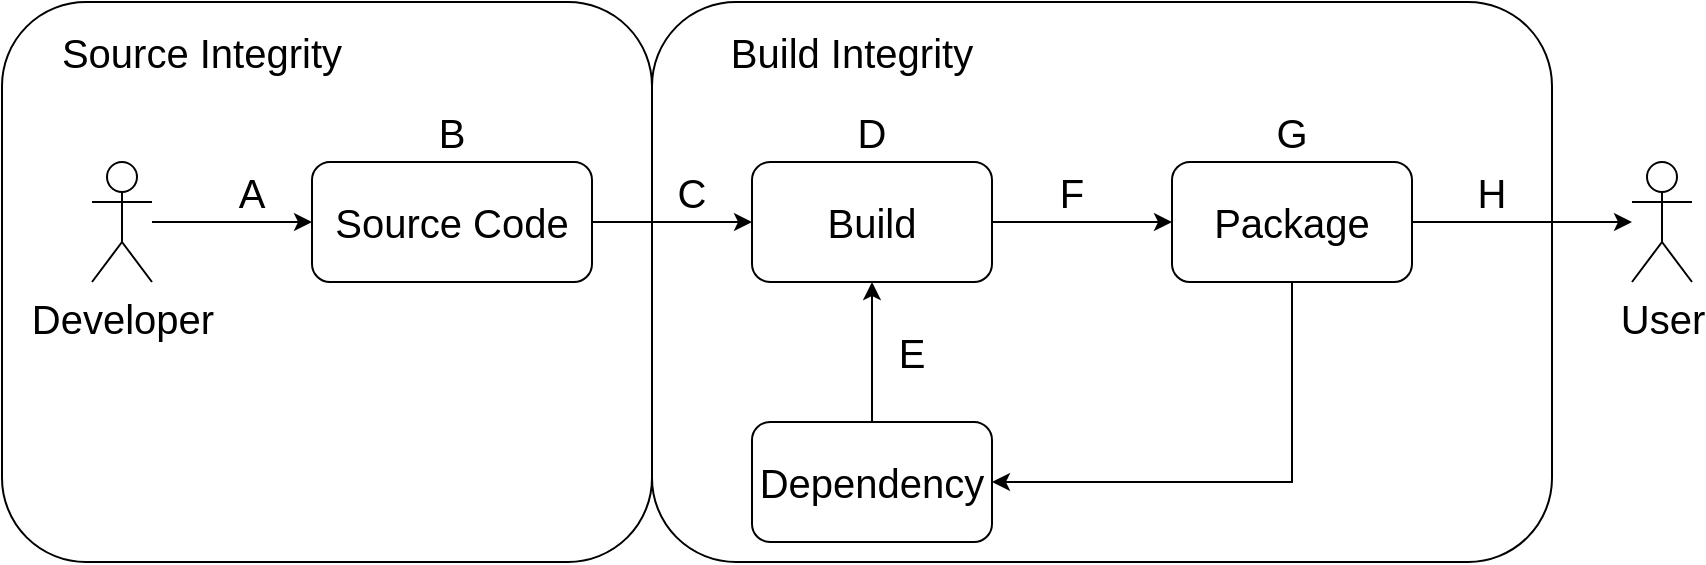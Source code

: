 <mxfile version="16.2.2" type="device"><diagram id="rve_4eaZa6S924l9bYBL" name="Page-1"><mxGraphModel dx="2062" dy="1169" grid="1" gridSize="10" guides="1" tooltips="1" connect="1" arrows="1" fold="1" page="1" pageScale="1" pageWidth="827" pageHeight="1169" math="0" shadow="0"><root><mxCell id="0"/><mxCell id="1" parent="0"/><mxCell id="38crlsfwhV7xOM9Q8cD8-18" value="" style="rounded=1;whiteSpace=wrap;html=1;fontSize=15;fillColor=none;" vertex="1" parent="1"><mxGeometry x="330" y="200" width="450" height="280" as="geometry"/></mxCell><mxCell id="38crlsfwhV7xOM9Q8cD8-17" value="" style="rounded=1;whiteSpace=wrap;html=1;fontSize=15;fillColor=none;" vertex="1" parent="1"><mxGeometry x="5" y="200" width="325" height="280" as="geometry"/></mxCell><mxCell id="38crlsfwhV7xOM9Q8cD8-10" style="edgeStyle=orthogonalEdgeStyle;rounded=0;orthogonalLoop=1;jettySize=auto;html=1;fontSize=15;" edge="1" parent="1" source="38crlsfwhV7xOM9Q8cD8-1" target="38crlsfwhV7xOM9Q8cD8-2"><mxGeometry relative="1" as="geometry"/></mxCell><mxCell id="38crlsfwhV7xOM9Q8cD8-1" value="&lt;font style=&quot;font-size: 20px&quot;&gt;Developer&lt;/font&gt;" style="shape=umlActor;verticalLabelPosition=bottom;verticalAlign=top;html=1;outlineConnect=0;" vertex="1" parent="1"><mxGeometry x="50" y="280" width="30" height="60" as="geometry"/></mxCell><mxCell id="38crlsfwhV7xOM9Q8cD8-11" style="edgeStyle=orthogonalEdgeStyle;rounded=0;orthogonalLoop=1;jettySize=auto;html=1;exitX=1;exitY=0.5;exitDx=0;exitDy=0;entryX=0;entryY=0.5;entryDx=0;entryDy=0;fontSize=15;" edge="1" parent="1" source="38crlsfwhV7xOM9Q8cD8-2" target="38crlsfwhV7xOM9Q8cD8-3"><mxGeometry relative="1" as="geometry"/></mxCell><mxCell id="38crlsfwhV7xOM9Q8cD8-2" value="&lt;font style=&quot;font-size: 20px&quot;&gt;Source Code&lt;/font&gt;" style="rounded=1;whiteSpace=wrap;html=1;fontSize=15;fillColor=none;" vertex="1" parent="1"><mxGeometry x="160" y="280" width="140" height="60" as="geometry"/></mxCell><mxCell id="38crlsfwhV7xOM9Q8cD8-12" style="edgeStyle=orthogonalEdgeStyle;rounded=0;orthogonalLoop=1;jettySize=auto;html=1;exitX=1;exitY=0.5;exitDx=0;exitDy=0;fontSize=15;" edge="1" parent="1" source="38crlsfwhV7xOM9Q8cD8-3" target="38crlsfwhV7xOM9Q8cD8-4"><mxGeometry relative="1" as="geometry"/></mxCell><mxCell id="38crlsfwhV7xOM9Q8cD8-3" value="&lt;font style=&quot;font-size: 20px&quot;&gt;Build&lt;/font&gt;" style="rounded=1;whiteSpace=wrap;html=1;fontSize=15;fillColor=none;" vertex="1" parent="1"><mxGeometry x="380" y="280" width="120" height="60" as="geometry"/></mxCell><mxCell id="38crlsfwhV7xOM9Q8cD8-13" style="edgeStyle=orthogonalEdgeStyle;rounded=0;orthogonalLoop=1;jettySize=auto;html=1;exitX=0.5;exitY=1;exitDx=0;exitDy=0;entryX=1;entryY=0.5;entryDx=0;entryDy=0;fontSize=15;" edge="1" parent="1" source="38crlsfwhV7xOM9Q8cD8-4" target="38crlsfwhV7xOM9Q8cD8-5"><mxGeometry relative="1" as="geometry"/></mxCell><mxCell id="38crlsfwhV7xOM9Q8cD8-15" style="edgeStyle=orthogonalEdgeStyle;rounded=0;orthogonalLoop=1;jettySize=auto;html=1;fontSize=15;" edge="1" parent="1" source="38crlsfwhV7xOM9Q8cD8-4" target="38crlsfwhV7xOM9Q8cD8-7"><mxGeometry relative="1" as="geometry"/></mxCell><mxCell id="38crlsfwhV7xOM9Q8cD8-4" value="&lt;font style=&quot;font-size: 20px&quot;&gt;Package&lt;/font&gt;" style="rounded=1;whiteSpace=wrap;html=1;fontSize=15;fillColor=none;" vertex="1" parent="1"><mxGeometry x="590" y="280" width="120" height="60" as="geometry"/></mxCell><mxCell id="38crlsfwhV7xOM9Q8cD8-14" style="edgeStyle=orthogonalEdgeStyle;rounded=0;orthogonalLoop=1;jettySize=auto;html=1;exitX=0.5;exitY=0;exitDx=0;exitDy=0;entryX=0.5;entryY=1;entryDx=0;entryDy=0;fontSize=15;" edge="1" parent="1" source="38crlsfwhV7xOM9Q8cD8-5" target="38crlsfwhV7xOM9Q8cD8-3"><mxGeometry relative="1" as="geometry"/></mxCell><mxCell id="38crlsfwhV7xOM9Q8cD8-5" value="&lt;font style=&quot;font-size: 20px&quot;&gt;Dependency&lt;/font&gt;" style="rounded=1;whiteSpace=wrap;html=1;fontSize=15;fillColor=none;" vertex="1" parent="1"><mxGeometry x="380" y="410" width="120" height="60" as="geometry"/></mxCell><mxCell id="38crlsfwhV7xOM9Q8cD8-7" value="&lt;font style=&quot;font-size: 20px&quot;&gt;User&lt;/font&gt;" style="shape=umlActor;verticalLabelPosition=bottom;verticalAlign=top;html=1;outlineConnect=0;fontSize=15;" vertex="1" parent="1"><mxGeometry x="820" y="280" width="30" height="60" as="geometry"/></mxCell><mxCell id="38crlsfwhV7xOM9Q8cD8-19" value="&lt;font style=&quot;font-size: 20px&quot;&gt;Source Integrity&lt;/font&gt;" style="text;html=1;strokeColor=none;fillColor=none;align=center;verticalAlign=middle;whiteSpace=wrap;rounded=0;fontSize=15;" vertex="1" parent="1"><mxGeometry x="30" y="210" width="150" height="30" as="geometry"/></mxCell><mxCell id="38crlsfwhV7xOM9Q8cD8-20" value="&lt;font style=&quot;font-size: 20px&quot;&gt;Build Integrity&lt;/font&gt;" style="text;html=1;strokeColor=none;fillColor=none;align=center;verticalAlign=middle;whiteSpace=wrap;rounded=0;fontSize=15;" vertex="1" parent="1"><mxGeometry x="360" y="210" width="140" height="30" as="geometry"/></mxCell><mxCell id="38crlsfwhV7xOM9Q8cD8-23" value="A" style="text;html=1;strokeColor=none;fillColor=none;align=center;verticalAlign=middle;whiteSpace=wrap;rounded=0;fontSize=20;" vertex="1" parent="1"><mxGeometry x="100" y="280" width="60" height="30" as="geometry"/></mxCell><mxCell id="38crlsfwhV7xOM9Q8cD8-24" value="B" style="text;html=1;strokeColor=none;fillColor=none;align=center;verticalAlign=middle;whiteSpace=wrap;rounded=0;fontSize=20;" vertex="1" parent="1"><mxGeometry x="200" y="250" width="60" height="30" as="geometry"/></mxCell><mxCell id="38crlsfwhV7xOM9Q8cD8-25" value="C" style="text;html=1;strokeColor=none;fillColor=none;align=center;verticalAlign=middle;whiteSpace=wrap;rounded=0;fontSize=20;" vertex="1" parent="1"><mxGeometry x="320" y="280" width="60" height="30" as="geometry"/></mxCell><mxCell id="38crlsfwhV7xOM9Q8cD8-26" value="D" style="text;html=1;strokeColor=none;fillColor=none;align=center;verticalAlign=middle;whiteSpace=wrap;rounded=0;fontSize=20;" vertex="1" parent="1"><mxGeometry x="410" y="250" width="60" height="30" as="geometry"/></mxCell><mxCell id="38crlsfwhV7xOM9Q8cD8-27" value="E" style="text;html=1;strokeColor=none;fillColor=none;align=center;verticalAlign=middle;whiteSpace=wrap;rounded=0;fontSize=20;" vertex="1" parent="1"><mxGeometry x="430" y="360" width="60" height="30" as="geometry"/></mxCell><mxCell id="38crlsfwhV7xOM9Q8cD8-28" value="F" style="text;html=1;strokeColor=none;fillColor=none;align=center;verticalAlign=middle;whiteSpace=wrap;rounded=0;fontSize=20;" vertex="1" parent="1"><mxGeometry x="510" y="280" width="60" height="30" as="geometry"/></mxCell><mxCell id="38crlsfwhV7xOM9Q8cD8-29" value="G" style="text;html=1;strokeColor=none;fillColor=none;align=center;verticalAlign=middle;whiteSpace=wrap;rounded=0;fontSize=20;" vertex="1" parent="1"><mxGeometry x="620" y="250" width="60" height="30" as="geometry"/></mxCell><mxCell id="38crlsfwhV7xOM9Q8cD8-30" value="H" style="text;html=1;strokeColor=none;fillColor=none;align=center;verticalAlign=middle;whiteSpace=wrap;rounded=0;fontSize=20;" vertex="1" parent="1"><mxGeometry x="720" y="280" width="60" height="30" as="geometry"/></mxCell></root></mxGraphModel></diagram></mxfile>